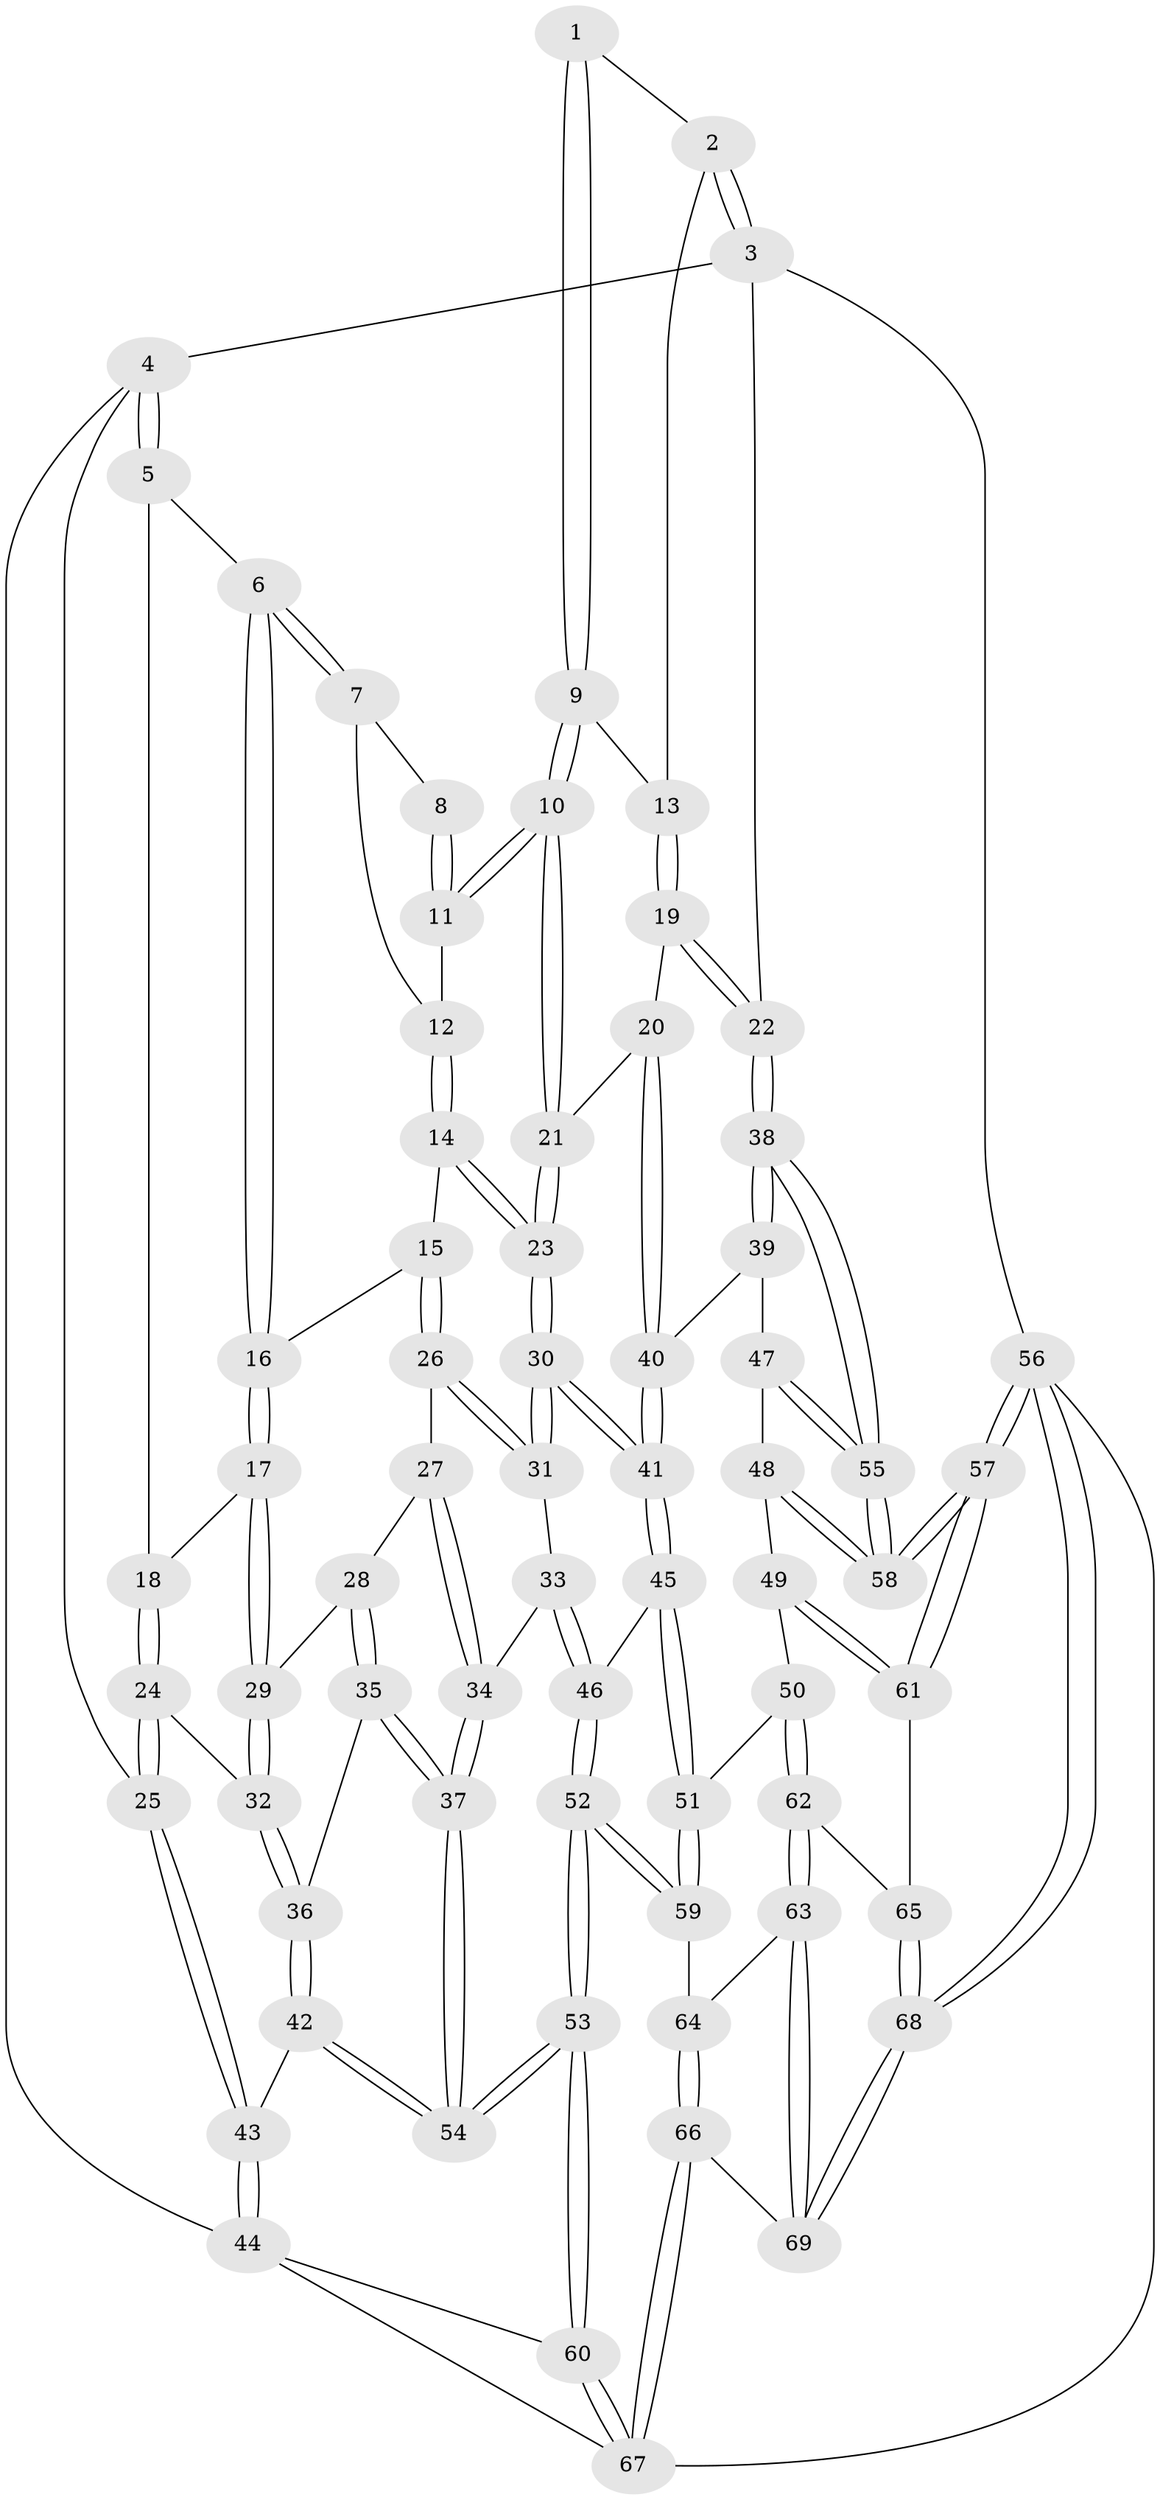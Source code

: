 // coarse degree distribution, {5: 0.14285714285714285, 4: 0.3333333333333333, 7: 0.047619047619047616, 2: 0.19047619047619047, 3: 0.2857142857142857}
// Generated by graph-tools (version 1.1) at 2025/54/03/04/25 22:54:29]
// undirected, 69 vertices, 169 edges
graph export_dot {
  node [color=gray90,style=filled];
  1 [pos="+0.7743613802868748+0"];
  2 [pos="+1+0"];
  3 [pos="+1+0"];
  4 [pos="+0+0"];
  5 [pos="+0+0"];
  6 [pos="+0.3649369986090544+0"];
  7 [pos="+0.4898474135554332+0"];
  8 [pos="+0.7511736097272274+0"];
  9 [pos="+0.8117327420150594+0.11816321538145366"];
  10 [pos="+0.7122372223267919+0.23702522963841088"];
  11 [pos="+0.6942971062939949+0.18410988045764592"];
  12 [pos="+0.6459628933395716+0.15475438773293437"];
  13 [pos="+0.8943997544584229+0.18095323856067408"];
  14 [pos="+0.4409049587855039+0.14380753997692272"];
  15 [pos="+0.4296074315790821+0.13347319174858932"];
  16 [pos="+0.37540774245893666+0"];
  17 [pos="+0.21317169646010298+0.26174909847230216"];
  18 [pos="+0.19736960366404924+0.2440595018096446"];
  19 [pos="+0.9080265759037528+0.2840586678116531"];
  20 [pos="+0.9055467293441039+0.2855158584475027"];
  21 [pos="+0.7155019970189505+0.28496225953026"];
  22 [pos="+1+0.2796015416134018"];
  23 [pos="+0.6221860437659221+0.373276604251845"];
  24 [pos="+0+0.11052261223207109"];
  25 [pos="+0+0.0398411435875742"];
  26 [pos="+0.36072724507097537+0.2641953386040294"];
  27 [pos="+0.34773999868093824+0.27567825353599285"];
  28 [pos="+0.22459741816894843+0.2838569703245673"];
  29 [pos="+0.21518609530939098+0.2758069415255753"];
  30 [pos="+0.6115979990279163+0.4127827038577902"];
  31 [pos="+0.5052635252078146+0.4307819470579008"];
  32 [pos="+0.07983428057375568+0.3256675576294618"];
  33 [pos="+0.4221911614493809+0.4647096684227184"];
  34 [pos="+0.326851941816859+0.46701092728463844"];
  35 [pos="+0.25075775520283533+0.4819064113951493"];
  36 [pos="+0.12352755500239779+0.47838121776446957"];
  37 [pos="+0.27088045431686275+0.4909484310291351"];
  38 [pos="+1+0.2871170772750288"];
  39 [pos="+0.8905351915458365+0.48903632756715604"];
  40 [pos="+0.8847390703833843+0.48645298855910707"];
  41 [pos="+0.6887442274970357+0.5693188757529104"];
  42 [pos="+0+0.5694870624357691"];
  43 [pos="+0+0.6287024051500897"];
  44 [pos="+0+0.8268760812676665"];
  45 [pos="+0.6871765181666047+0.6009333149684927"];
  46 [pos="+0.452556692265102+0.6602607430070471"];
  47 [pos="+0.9437149154923279+0.5281804596657491"];
  48 [pos="+0.9257249539608993+0.6935090140037513"];
  49 [pos="+0.7594835906503798+0.7356467216734879"];
  50 [pos="+0.7421893690309754+0.7387891521600859"];
  51 [pos="+0.7273593060577203+0.713337182288335"];
  52 [pos="+0.3262998732129119+0.7727822329503217"];
  53 [pos="+0.31031826237842425+0.7724622543167863"];
  54 [pos="+0.29723799405623236+0.7393986818845781"];
  55 [pos="+1+0.5511794476887095"];
  56 [pos="+1+1"];
  57 [pos="+1+0.7759925491788503"];
  58 [pos="+1+0.7565659285374716"];
  59 [pos="+0.3738803137791295+0.7990900140942643"];
  60 [pos="+0.2510289748842667+0.8319929191530544"];
  61 [pos="+1+0.8551547125218216"];
  62 [pos="+0.7343225039628228+0.8602273803946685"];
  63 [pos="+0.7021224580308113+0.9230184062767559"];
  64 [pos="+0.4303252525578918+0.8501509958260461"];
  65 [pos="+0.9292976843257558+0.9056238527470302"];
  66 [pos="+0.47018400500798113+1"];
  67 [pos="+0.2556266003375752+1"];
  68 [pos="+1+1"];
  69 [pos="+0.6851663951072045+1"];
  1 -- 2;
  1 -- 9;
  1 -- 9;
  2 -- 3;
  2 -- 3;
  2 -- 13;
  3 -- 4;
  3 -- 22;
  3 -- 56;
  4 -- 5;
  4 -- 5;
  4 -- 25;
  4 -- 44;
  5 -- 6;
  5 -- 18;
  6 -- 7;
  6 -- 7;
  6 -- 16;
  6 -- 16;
  7 -- 8;
  7 -- 12;
  8 -- 11;
  8 -- 11;
  9 -- 10;
  9 -- 10;
  9 -- 13;
  10 -- 11;
  10 -- 11;
  10 -- 21;
  10 -- 21;
  11 -- 12;
  12 -- 14;
  12 -- 14;
  13 -- 19;
  13 -- 19;
  14 -- 15;
  14 -- 23;
  14 -- 23;
  15 -- 16;
  15 -- 26;
  15 -- 26;
  16 -- 17;
  16 -- 17;
  17 -- 18;
  17 -- 29;
  17 -- 29;
  18 -- 24;
  18 -- 24;
  19 -- 20;
  19 -- 22;
  19 -- 22;
  20 -- 21;
  20 -- 40;
  20 -- 40;
  21 -- 23;
  21 -- 23;
  22 -- 38;
  22 -- 38;
  23 -- 30;
  23 -- 30;
  24 -- 25;
  24 -- 25;
  24 -- 32;
  25 -- 43;
  25 -- 43;
  26 -- 27;
  26 -- 31;
  26 -- 31;
  27 -- 28;
  27 -- 34;
  27 -- 34;
  28 -- 29;
  28 -- 35;
  28 -- 35;
  29 -- 32;
  29 -- 32;
  30 -- 31;
  30 -- 31;
  30 -- 41;
  30 -- 41;
  31 -- 33;
  32 -- 36;
  32 -- 36;
  33 -- 34;
  33 -- 46;
  33 -- 46;
  34 -- 37;
  34 -- 37;
  35 -- 36;
  35 -- 37;
  35 -- 37;
  36 -- 42;
  36 -- 42;
  37 -- 54;
  37 -- 54;
  38 -- 39;
  38 -- 39;
  38 -- 55;
  38 -- 55;
  39 -- 40;
  39 -- 47;
  40 -- 41;
  40 -- 41;
  41 -- 45;
  41 -- 45;
  42 -- 43;
  42 -- 54;
  42 -- 54;
  43 -- 44;
  43 -- 44;
  44 -- 60;
  44 -- 67;
  45 -- 46;
  45 -- 51;
  45 -- 51;
  46 -- 52;
  46 -- 52;
  47 -- 48;
  47 -- 55;
  47 -- 55;
  48 -- 49;
  48 -- 58;
  48 -- 58;
  49 -- 50;
  49 -- 61;
  49 -- 61;
  50 -- 51;
  50 -- 62;
  50 -- 62;
  51 -- 59;
  51 -- 59;
  52 -- 53;
  52 -- 53;
  52 -- 59;
  52 -- 59;
  53 -- 54;
  53 -- 54;
  53 -- 60;
  53 -- 60;
  55 -- 58;
  55 -- 58;
  56 -- 57;
  56 -- 57;
  56 -- 68;
  56 -- 68;
  56 -- 67;
  57 -- 58;
  57 -- 58;
  57 -- 61;
  57 -- 61;
  59 -- 64;
  60 -- 67;
  60 -- 67;
  61 -- 65;
  62 -- 63;
  62 -- 63;
  62 -- 65;
  63 -- 64;
  63 -- 69;
  63 -- 69;
  64 -- 66;
  64 -- 66;
  65 -- 68;
  65 -- 68;
  66 -- 67;
  66 -- 67;
  66 -- 69;
  68 -- 69;
  68 -- 69;
}
